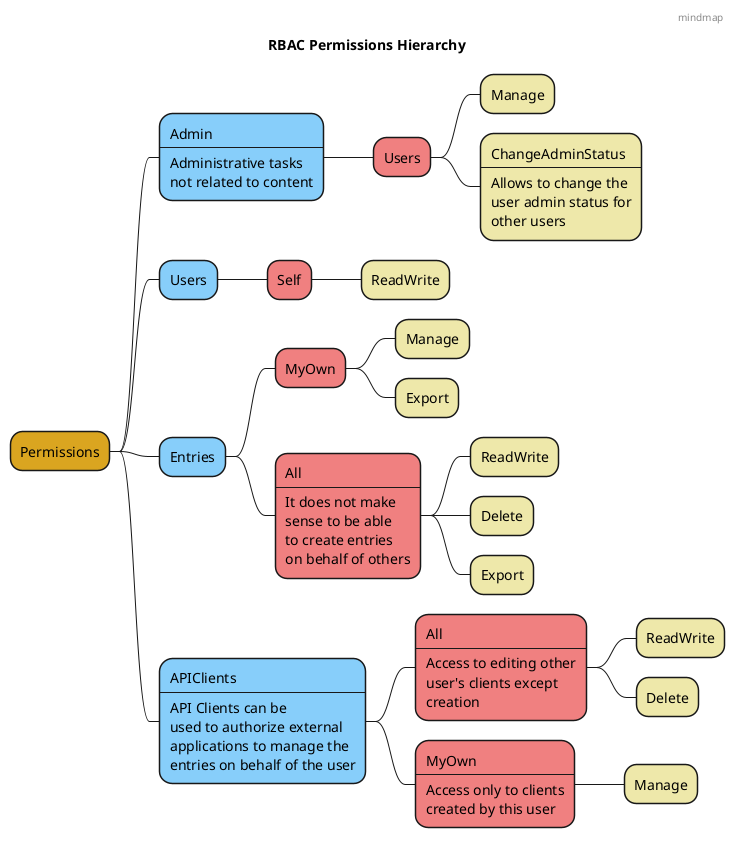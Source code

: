 @startmindmap rbac-permissions-mindmap
header mindmap
title RBAC Permissions Hierarchy
<style>
mindmapDiagram {
    :depth(0) {
        BackgroundColor GoldenRod
    }

    :depth(1) {
        BackgroundColor LightSkyBlue
    }

    :depth(2) {
        BackgroundColor LightCoral
    }

    :depth(3) {
        BackgroundColor PaleGoldenRod
    }
}
</style>
' Permissions Start
* Permissions

**:Admin
----
Administrative tasks
not related to content;
*** Users
**** Manage
****:ChangeAdminStatus
----
Allows to change the
user admin status for
other users;

** Users
*** Self
**** ReadWrite

** Entries
*** MyOwn
**** Manage
**** Export
***:All
----
It does not make
sense to be able
to create entries
on behalf of others;
**** ReadWrite
**** Delete
**** Export


**:APIClients
----
API Clients can be
used to authorize external
applications to manage the
entries on behalf of the user;
***:All
----
Access to editing other
user's clients except
creation;
**** ReadWrite
**** Delete

***:MyOwn
----
Access only to clients
created by this user;
**** Manage
' Permissions End
@endmindmap